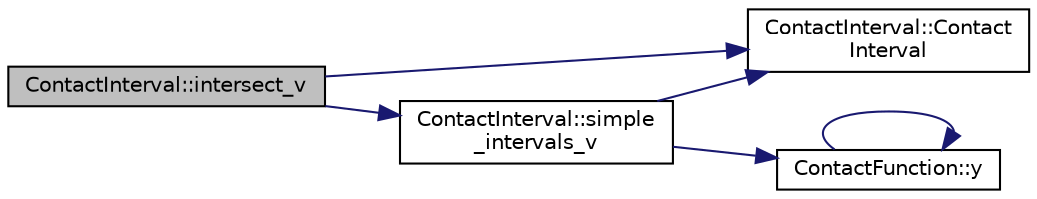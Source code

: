 digraph "ContactInterval::intersect_v"
{
 // LATEX_PDF_SIZE
  edge [fontname="Helvetica",fontsize="10",labelfontname="Helvetica",labelfontsize="10"];
  node [fontname="Helvetica",fontsize="10",shape=record];
  rankdir="LR";
  Node1 [label="ContactInterval::intersect_v",height=0.2,width=0.4,color="black", fillcolor="grey75", style="filled", fontcolor="black",tooltip=" "];
  Node1 -> Node2 [color="midnightblue",fontsize="10",style="solid",fontname="Helvetica"];
  Node2 [label="ContactInterval::Contact\lInterval",height=0.2,width=0.4,color="black", fillcolor="white", style="filled",URL="$db/dc7/class_contact_interval.html#a61ad4ab72d3949946605438d215f8efd",tooltip=" "];
  Node1 -> Node3 [color="midnightblue",fontsize="10",style="solid",fontname="Helvetica"];
  Node3 [label="ContactInterval::simple\l_intervals_v",height=0.2,width=0.4,color="black", fillcolor="white", style="filled",URL="$db/dc7/class_contact_interval.html#a9366fe4b885f023ef31b5d736b82f805",tooltip=" "];
  Node3 -> Node2 [color="midnightblue",fontsize="10",style="solid",fontname="Helvetica"];
  Node3 -> Node4 [color="midnightblue",fontsize="10",style="solid",fontname="Helvetica"];
  Node4 [label="ContactFunction::y",height=0.2,width=0.4,color="black", fillcolor="white", style="filled",URL="$d2/d41/class_contact_function.html#ab8260d054902416d81cb2f04c120edc4",tooltip=" "];
  Node4 -> Node4 [color="midnightblue",fontsize="10",style="solid",fontname="Helvetica"];
}
